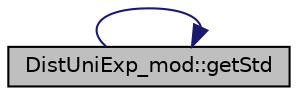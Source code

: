 digraph "DistUniExp_mod::getStd"
{
 // LATEX_PDF_SIZE
  edge [fontname="Helvetica",fontsize="10",labelfontname="Helvetica",labelfontsize="10"];
  node [fontname="Helvetica",fontsize="10",shape=record];
  rankdir="LR";
  Node1 [label="DistUniExp_mod::getStd",height=0.2,width=0.4,color="black", fillcolor="grey75", style="filled", fontcolor="black",tooltip="Return the standard deviation of the exponential distribution with rate parameter lambda."];
  Node1 -> Node1 [color="midnightblue",fontsize="10",style="solid",fontname="Helvetica"];
}
